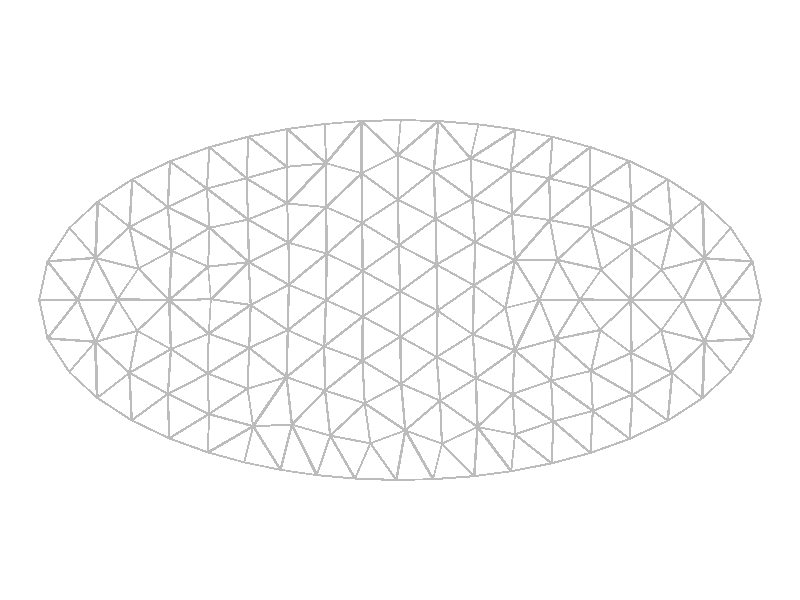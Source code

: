 #include "colors.inc"
background { rgb <1, 1, 1> }
camera {location <0, 0, 10>up <0,1,0> right <-1.33,0,0> angle 25look_at <0, 0, 0> sky <0, 1, 0> }
cylinder { <-2, 0.000767608, 0>, <-1.78544, 0.000747915, 0>, 0.00536401 texture {  pigment { rgb <0.5, 0.5, 0.5> } } }
cylinder { <-2, 0.000767608, 0>, <-1.95333, 0.214774, 0>, 0.00547591 texture {  pigment { rgb <0.5, 0.5, 0.5> } } }
cylinder { <-1.78544, 0.000747915, 0>, <-1.95333, 0.214774, 0>, 0.00680044 texture {  pigment { rgb <0.5, 0.5, 0.5> } } }
cylinder { <-1.95398, -0.213294, 0>, <-2, 0.000767608, 0>, 0.00547383 texture {  pigment { rgb <0.5, 0.5, 0.5> } } }
cylinder { <-1.95398, -0.213294, 0>, <-1.78544, 0.000747915, 0>, 0.00681078 texture {  pigment { rgb <0.5, 0.5, 0.5> } } }
cylinder { <-1.83326, -0.399737, 0>, <-1.95398, -0.213294, 0>, 0.00555276 texture {  pigment { rgb <0.5, 0.5, 0.5> } } }
cylinder { <-1.83326, -0.399737, 0>, <-1.68897, -0.231888, 0>, 0.00553353 texture {  pigment { rgb <0.5, 0.5, 0.5> } } }
cylinder { <-1.95398, -0.213294, 0>, <-1.68897, -0.231888, 0>, 0.00664137 texture {  pigment { rgb <0.5, 0.5, 0.5> } } }
cylinder { <-1.95333, 0.214774, 0>, <-1.68758, 0.233766, 0>, 0.00666058 texture {  pigment { rgb <0.5, 0.5, 0.5> } } }
cylinder { <-1.95333, 0.214774, 0>, <-1.83194, 0.401245, 0>, 0.00556249 texture {  pigment { rgb <0.5, 0.5, 0.5> } } }
cylinder { <-1.68758, 0.233766, 0>, <-1.83194, 0.401245, 0>, 0.00552771 texture {  pigment { rgb <0.5, 0.5, 0.5> } } }
cylinder { <-1.68897, -0.231888, 0>, <-1.78544, 0.000747915, 0>, 0.00629609 texture {  pigment { rgb <0.5, 0.5, 0.5> } } }
cylinder { <-1.78544, 0.000747915, 0>, <-1.68758, 0.233766, 0>, 0.00631829 texture {  pigment { rgb <0.5, 0.5, 0.5> } } }
cylinder { <-1.83326, -0.399737, 0>, <-1.67817, -0.544002, 0>, 0.0052954 texture {  pigment { rgb <0.5, 0.5, 0.5> } } }
cylinder { <-1.67817, -0.544002, 0>, <-1.68897, -0.231888, 0>, 0.00780752 texture {  pigment { rgb <0.5, 0.5, 0.5> } } }
cylinder { <-1.68758, 0.233766, 0>, <-1.67578, 0.545836, 0>, 0.00780734 texture {  pigment { rgb <0.5, 0.5, 0.5> } } }
cylinder { <-1.83194, 0.401245, 0>, <-1.67578, 0.545836, 0>, 0.00532046 texture {  pigment { rgb <0.5, 0.5, 0.5> } } }
cylinder { <-1.78544, 0.000747915, 0>, <-1.5655, 0.0026424, 0>, 0.00549863 texture {  pigment { rgb <0.5, 0.5, 0.5> } } }
cylinder { <-1.5655, 0.0026424, 0>, <-1.68758, 0.233766, 0>, 0.00653459 texture {  pigment { rgb <0.5, 0.5, 0.5> } } }
cylinder { <-1.68897, -0.231888, 0>, <-1.5655, 0.0026424, 0>, 0.00662616 texture {  pigment { rgb <0.5, 0.5, 0.5> } } }
cylinder { <-1.67817, -0.544002, 0>, <-1.49977, -0.404969, 0>, 0.00565442 texture {  pigment { rgb <0.5, 0.5, 0.5> } } }
cylinder { <-1.49977, -0.404969, 0>, <-1.68897, -0.231888, 0>, 0.00641067 texture {  pigment { rgb <0.5, 0.5, 0.5> } } }
cylinder { <-1.68758, 0.233766, 0>, <-1.49965, 0.405742, 0>, 0.00636854 texture {  pigment { rgb <0.5, 0.5, 0.5> } } }
cylinder { <-1.67578, 0.545836, 0>, <-1.49965, 0.405742, 0>, 0.00562632 texture {  pigment { rgb <0.5, 0.5, 0.5> } } }
cylinder { <-1.68897, -0.231888, 0>, <-1.45525, -0.171533, 0>, 0.00603483 texture {  pigment { rgb <0.5, 0.5, 0.5> } } }
cylinder { <-1.45525, -0.171533, 0>, <-1.5655, 0.0026424, 0>, 0.00515349 texture {  pigment { rgb <0.5, 0.5, 0.5> } } }
cylinder { <-1.48701, -0.668731, 0>, <-1.67817, -0.544002, 0>, 0.00570633 texture {  pigment { rgb <0.5, 0.5, 0.5> } } }
cylinder { <-1.48701, -0.668731, 0>, <-1.49977, -0.404969, 0>, 0.00660177 texture {  pigment { rgb <0.5, 0.5, 0.5> } } }
cylinder { <-1.67578, 0.545836, 0>, <-1.48354, 0.670653, 0>, 0.00573018 texture {  pigment { rgb <0.5, 0.5, 0.5> } } }
cylinder { <-1.49965, 0.405742, 0>, <-1.48354, 0.670653, 0>, 0.00663501 texture {  pigment { rgb <0.5, 0.5, 0.5> } } }
cylinder { <-1.49977, -0.404969, 0>, <-1.45525, -0.171533, 0>, 0.0059411 texture {  pigment { rgb <0.5, 0.5, 0.5> } } }
cylinder { <-1.5655, 0.0026424, 0>, <-1.45044, 0.174394, 0>, 0.0051683 texture {  pigment { rgb <0.5, 0.5, 0.5> } } }
cylinder { <-1.68758, 0.233766, 0>, <-1.45044, 0.174394, 0>, 0.00611156 texture {  pigment { rgb <0.5, 0.5, 0.5> } } }
cylinder { <-1.45044, 0.174394, 0>, <-1.49965, 0.405742, 0>, 0.00591312 texture {  pigment { rgb <0.5, 0.5, 0.5> } } }
cylinder { <-1.48701, -0.668731, 0>, <-1.28633, -0.521082, 0>, 0.00622855 texture {  pigment { rgb <0.5, 0.5, 0.5> } } }
cylinder { <-1.49977, -0.404969, 0>, <-1.28633, -0.521082, 0>, 0.00607446 texture {  pigment { rgb <0.5, 0.5, 0.5> } } }
cylinder { <-1.49965, 0.405742, 0>, <-1.28675, 0.516809, 0>, 0.00600323 texture {  pigment { rgb <0.5, 0.5, 0.5> } } }
cylinder { <-1.28675, 0.516809, 0>, <-1.48354, 0.670653, 0>, 0.00624469 texture {  pigment { rgb <0.5, 0.5, 0.5> } } }
cylinder { <-1.45525, -0.171533, 0>, <-1.27921, -0.000745268, 0>, 0.00613174 texture {  pigment { rgb <0.5, 0.5, 0.5> } } }
cylinder { <-1.5655, 0.0026424, 0>, <-1.27921, -0.000745268, 0>, 0.00715778 texture {  pigment { rgb <0.5, 0.5, 0.5> } } }
cylinder { <-1.27921, -0.000745268, 0>, <-1.45044, 0.174394, 0>, 0.00612335 texture {  pigment { rgb <0.5, 0.5, 0.5> } } }
cylinder { <-1.49977, -0.404969, 0>, <-1.2697, -0.272734, 0>, 0.00663411 texture {  pigment { rgb <0.5, 0.5, 0.5> } } }
cylinder { <-1.45525, -0.171533, 0>, <-1.2697, -0.272734, 0>, 0.00528376 texture {  pigment { rgb <0.5, 0.5, 0.5> } } }
cylinder { <-1.48701, -0.668731, 0>, <-1.2795, -0.768582, 0>, 0.005757 texture {  pigment { rgb <0.5, 0.5, 0.5> } } }
cylinder { <-1.2795, -0.768582, 0>, <-1.28633, -0.521082, 0>, 0.00618985 texture {  pigment { rgb <0.5, 0.5, 0.5> } } }
cylinder { <-1.28675, 0.516809, 0>, <-1.27493, 0.770479, 0>, 0.00634862 texture {  pigment { rgb <0.5, 0.5, 0.5> } } }
cylinder { <-1.48354, 0.670653, 0>, <-1.27493, 0.770479, 0>, 0.00578165 texture {  pigment { rgb <0.5, 0.5, 0.5> } } }
cylinder { <-1.28633, -0.521082, 0>, <-1.2697, -0.272734, 0>, 0.0062226 texture {  pigment { rgb <0.5, 0.5, 0.5> } } }
cylinder { <-1.2697, -0.272734, 0>, <-1.27921, -0.000745268, 0>, 0.00680388 texture {  pigment { rgb <0.5, 0.5, 0.5> } } }
cylinder { <-1.26615, 0.273853, 0>, <-1.49965, 0.405742, 0>, 0.00670443 texture {  pigment { rgb <0.5, 0.5, 0.5> } } }
cylinder { <-1.26615, 0.273853, 0>, <-1.28675, 0.516809, 0>, 0.00609571 texture {  pigment { rgb <0.5, 0.5, 0.5> } } }
cylinder { <-1.27921, -0.000745268, 0>, <-1.26615, 0.273853, 0>, 0.00687273 texture {  pigment { rgb <0.5, 0.5, 0.5> } } }
cylinder { <-1.45044, 0.174394, 0>, <-1.26615, 0.273853, 0>, 0.00523542 texture {  pigment { rgb <0.5, 0.5, 0.5> } } }
cylinder { <-1.28675, 0.516809, 0>, <-1.07047, 0.619065, 0>, 0.00598087 texture {  pigment { rgb <0.5, 0.5, 0.5> } } }
cylinder { <-1.27493, 0.770479, 0>, <-1.07047, 0.619065, 0>, 0.00636049 texture {  pigment { rgb <0.5, 0.5, 0.5> } } }
cylinder { <-1.28633, -0.521082, 0>, <-1.06558, -0.408659, 0>, 0.00619331 texture {  pigment { rgb <0.5, 0.5, 0.5> } } }
cylinder { <-1.06558, -0.408659, 0>, <-1.2697, -0.272734, 0>, 0.00613097 texture {  pigment { rgb <0.5, 0.5, 0.5> } } }
cylinder { <-1.2795, -0.768582, 0>, <-1.05925, -0.633867, 0>, 0.00645462 texture {  pigment { rgb <0.5, 0.5, 0.5> } } }
cylinder { <-1.05925, -0.633867, 0>, <-1.28633, -0.521082, 0>, 0.00633869 texture {  pigment { rgb <0.5, 0.5, 0.5> } } }
cylinder { <-1.26615, 0.273853, 0>, <-1.05518, 0.401019, 0>, 0.00615834 texture {  pigment { rgb <0.5, 0.5, 0.5> } } }
cylinder { <-1.28675, 0.516809, 0>, <-1.05518, 0.401019, 0>, 0.0064728 texture {  pigment { rgb <0.5, 0.5, 0.5> } } }
cylinder { <-1.06558, -0.408659, 0>, <-1.05995, -0.186936, 0>, 0.00554488 texture {  pigment { rgb <0.5, 0.5, 0.5> } } }
cylinder { <-1.2697, -0.272734, 0>, <-1.05995, -0.186936, 0>, 0.00566561 texture {  pigment { rgb <0.5, 0.5, 0.5> } } }
cylinder { <-1.05995, -0.186936, 0>, <-1.27921, -0.000745268, 0>, 0.00719133 texture {  pigment { rgb <0.5, 0.5, 0.5> } } }
cylinder { <-1.27921, -0.000745268, 0>, <-1.06371, 0.185417, 0>, 0.00711931 texture {  pigment { rgb <0.5, 0.5, 0.5> } } }
cylinder { <-1.26615, 0.273853, 0>, <-1.06371, 0.185417, 0>, 0.0055227 texture {  pigment { rgb <0.5, 0.5, 0.5> } } }
cylinder { <-1.06389, -0.846779, 0>, <-1.2795, -0.768582, 0>, 0.00573386 texture {  pigment { rgb <0.5, 0.5, 0.5> } } }
cylinder { <-1.06389, -0.846779, 0>, <-1.05925, -0.633867, 0>, 0.00532406 texture {  pigment { rgb <0.5, 0.5, 0.5> } } }
cylinder { <-1.05925, -0.633867, 0>, <-1.06558, -0.408659, 0>, 0.00563241 texture {  pigment { rgb <0.5, 0.5, 0.5> } } }
cylinder { <-1.27493, 0.770479, 0>, <-1.05613, 0.849205, 0>, 0.00581339 texture {  pigment { rgb <0.5, 0.5, 0.5> } } }
cylinder { <-1.07047, 0.619065, 0>, <-1.05613, 0.849205, 0>, 0.00576466 texture {  pigment { rgb <0.5, 0.5, 0.5> } } }
cylinder { <-1.05518, 0.401019, 0>, <-1.07047, 0.619065, 0>, 0.00546455 texture {  pigment { rgb <0.5, 0.5, 0.5> } } }
cylinder { <-1.06371, 0.185417, 0>, <-1.05518, 0.401019, 0>, 0.00539427 texture {  pigment { rgb <0.5, 0.5, 0.5> } } }
cylinder { <-1.05995, -0.186936, 0>, <-1.0481, 0.00419282, 0>, 0.00478738 texture {  pigment { rgb <0.5, 0.5, 0.5> } } }
cylinder { <-1.27921, -0.000745268, 0>, <-1.0481, 0.00419282, 0>, 0.00577905 texture {  pigment { rgb <0.5, 0.5, 0.5> } } }
cylinder { <-1.0481, 0.00419282, 0>, <-1.06371, 0.185417, 0>, 0.00454738 texture {  pigment { rgb <0.5, 0.5, 0.5> } } }
cylinder { <-1.05925, -0.633867, 0>, <-0.84489, -0.492452, 0>, 0.00642011 texture {  pigment { rgb <0.5, 0.5, 0.5> } } }
cylinder { <-1.06558, -0.408659, 0>, <-0.84489, -0.492452, 0>, 0.00590149 texture {  pigment { rgb <0.5, 0.5, 0.5> } } }
cylinder { <-1.07047, 0.619065, 0>, <-0.850729, 0.676564, 0>, 0.00567854 texture {  pigment { rgb <0.5, 0.5, 0.5> } } }
cylinder { <-0.850729, 0.676564, 0>, <-1.05613, 0.849205, 0>, 0.00670789 texture {  pigment { rgb <0.5, 0.5, 0.5> } } }
cylinder { <-1.06558, -0.408659, 0>, <-0.835771, -0.266305, 0>, 0.00675812 texture {  pigment { rgb <0.5, 0.5, 0.5> } } }
cylinder { <-1.05995, -0.186936, 0>, <-0.835771, -0.266305, 0>, 0.00594524 texture {  pigment { rgb <0.5, 0.5, 0.5> } } }
cylinder { <-1.05518, 0.401019, 0>, <-0.841808, 0.447256, 0>, 0.00545802 texture {  pigment { rgb <0.5, 0.5, 0.5> } } }
cylinder { <-0.841808, 0.447256, 0>, <-1.07047, 0.619065, 0>, 0.00715044 texture {  pigment { rgb <0.5, 0.5, 0.5> } } }
cylinder { <-1.06371, 0.185417, 0>, <-0.838085, 0.210339, 0>, 0.00567502 texture {  pigment { rgb <0.5, 0.5, 0.5> } } }
cylinder { <-0.838085, 0.210339, 0>, <-1.05518, 0.401019, 0>, 0.00722354 texture {  pigment { rgb <0.5, 0.5, 0.5> } } }
cylinder { <-0.841808, 0.447256, 0>, <-0.850729, 0.676564, 0>, 0.00573703 texture {  pigment { rgb <0.5, 0.5, 0.5> } } }
cylinder { <-0.850729, 0.676564, 0>, <-0.839973, 0.90753, 0>, 0.00578042 texture {  pigment { rgb <0.5, 0.5, 0.5> } } }
cylinder { <-1.05613, 0.849205, 0>, <-0.839973, 0.90753, 0>, 0.00559713 texture {  pigment { rgb <0.5, 0.5, 0.5> } } }
cylinder { <-0.84489, -0.492452, 0>, <-0.835771, -0.266305, 0>, 0.00565828 texture {  pigment { rgb <0.5, 0.5, 0.5> } } }
cylinder { <-0.838085, 0.210339, 0>, <-0.841808, 0.447256, 0>, 0.00592366 texture {  pigment { rgb <0.5, 0.5, 0.5> } } }
cylinder { <-1.0481, 0.00419282, 0>, <-0.838085, 0.210339, 0>, 0.0073571 texture {  pigment { rgb <0.5, 0.5, 0.5> } } }
cylinder { <-1.0481, 0.00419282, 0>, <-0.827606, -0.0275711, 0>, 0.00556929 texture {  pigment { rgb <0.5, 0.5, 0.5> } } }
cylinder { <-0.827606, -0.0275711, 0>, <-0.838085, 0.210339, 0>, 0.00595351 texture {  pigment { rgb <0.5, 0.5, 0.5> } } }
cylinder { <-1.05995, -0.186936, 0>, <-0.827606, -0.0275711, 0>, 0.00704355 texture {  pigment { rgb <0.5, 0.5, 0.5> } } }
cylinder { <-0.835771, -0.266305, 0>, <-0.827606, -0.0275711, 0>, 0.00597183 texture {  pigment { rgb <0.5, 0.5, 0.5> } } }
cylinder { <-1.05925, -0.633867, 0>, <-0.813957, -0.701072, 0>, 0.00635831 texture {  pigment { rgb <0.5, 0.5, 0.5> } } }
cylinder { <-0.813957, -0.701072, 0>, <-0.84489, -0.492452, 0>, 0.00527251 texture {  pigment { rgb <0.5, 0.5, 0.5> } } }
cylinder { <-1.06389, -0.846779, 0>, <-0.863473, -0.902, 0>, 0.00519714 texture {  pigment { rgb <0.5, 0.5, 0.5> } } }
cylinder { <-1.06389, -0.846779, 0>, <-0.813957, -0.701072, 0>, 0.0072326 texture {  pigment { rgb <0.5, 0.5, 0.5> } } }
cylinder { <-0.863473, -0.902, 0>, <-0.813957, -0.701072, 0>, 0.00517348 texture {  pigment { rgb <0.5, 0.5, 0.5> } } }
cylinder { <-0.84489, -0.492452, 0>, <-0.628817, -0.428567, 0>, 0.00563299 texture {  pigment { rgb <0.5, 0.5, 0.5> } } }
cylinder { <-0.628817, -0.428567, 0>, <-0.835771, -0.266305, 0>, 0.00657453 texture {  pigment { rgb <0.5, 0.5, 0.5> } } }
cylinder { <-0.841808, 0.447256, 0>, <-0.625128, 0.536037, 0>, 0.00585406 texture {  pigment { rgb <0.5, 0.5, 0.5> } } }
cylinder { <-0.625128, 0.536037, 0>, <-0.850729, 0.676564, 0>, 0.00664471 texture {  pigment { rgb <0.5, 0.5, 0.5> } } }
cylinder { <-0.835771, -0.266305, 0>, <-0.621845, -0.167788, 0>, 0.00588801 texture {  pigment { rgb <0.5, 0.5, 0.5> } } }
cylinder { <-0.621845, -0.167788, 0>, <-0.827606, -0.0275711, 0>, 0.00622486 texture {  pigment { rgb <0.5, 0.5, 0.5> } } }
cylinder { <-0.850729, 0.676564, 0>, <-0.627494, 0.739975, 0>, 0.00580168 texture {  pigment { rgb <0.5, 0.5, 0.5> } } }
cylinder { <-0.627494, 0.739975, 0>, <-0.839973, 0.90753, 0>, 0.0067649 texture {  pigment { rgb <0.5, 0.5, 0.5> } } }
cylinder { <-0.838085, 0.210339, 0>, <-0.617965, 0.318862, 0>, 0.00613546 texture {  pigment { rgb <0.5, 0.5, 0.5> } } }
cylinder { <-0.617965, 0.318862, 0>, <-0.841808, 0.447256, 0>, 0.00645128 texture {  pigment { rgb <0.5, 0.5, 0.5> } } }
cylinder { <-0.863473, -0.902, 0>, <-0.662014, -0.943628, 0>, 0.00514287 texture {  pigment { rgb <0.5, 0.5, 0.5> } } }
cylinder { <-0.662014, -0.943628, 0>, <-0.813957, -0.701072, 0>, 0.00715543 texture {  pigment { rgb <0.5, 0.5, 0.5> } } }
cylinder { <-0.827606, -0.0275711, 0>, <-0.616057, 0.0847056, 0>, 0.00598745 texture {  pigment { rgb <0.5, 0.5, 0.5> } } }
cylinder { <-0.616057, 0.0847056, 0>, <-0.838085, 0.210339, 0>, 0.00637772 texture {  pigment { rgb <0.5, 0.5, 0.5> } } }
cylinder { <-0.813957, -0.701072, 0>, <-0.628817, -0.428567, 0>, 0.0082362 texture {  pigment { rgb <0.5, 0.5, 0.5> } } }
cylinder { <-0.627494, 0.739975, 0>, <-0.624576, 0.949988, 0>, 0.00525081 texture {  pigment { rgb <0.5, 0.5, 0.5> } } }
cylinder { <-0.839973, 0.90753, 0>, <-0.624576, 0.949988, 0>, 0.00548855 texture {  pigment { rgb <0.5, 0.5, 0.5> } } }
cylinder { <-0.625128, 0.536037, 0>, <-0.627494, 0.739975, 0>, 0.0050988 texture {  pigment { rgb <0.5, 0.5, 0.5> } } }
cylinder { <-0.628817, -0.428567, 0>, <-0.621845, -0.167788, 0>, 0.00652181 texture {  pigment { rgb <0.5, 0.5, 0.5> } } }
cylinder { <-0.617965, 0.318862, 0>, <-0.625128, 0.536037, 0>, 0.00543233 texture {  pigment { rgb <0.5, 0.5, 0.5> } } }
cylinder { <-0.616057, 0.0847056, 0>, <-0.617965, 0.318862, 0>, 0.00585411 texture {  pigment { rgb <0.5, 0.5, 0.5> } } }
cylinder { <-0.621845, -0.167788, 0>, <-0.616057, 0.0847056, 0>, 0.00631399 texture {  pigment { rgb <0.5, 0.5, 0.5> } } }
cylinder { <-0.662014, -0.943628, 0>, <-0.598983, -0.692716, 0>, 0.0064677 texture {  pigment { rgb <0.5, 0.5, 0.5> } } }
cylinder { <-0.813957, -0.701072, 0>, <-0.598983, -0.692716, 0>, 0.00537841 texture {  pigment { rgb <0.5, 0.5, 0.5> } } }
cylinder { <-0.598983, -0.692716, 0>, <-0.628817, -0.428567, 0>, 0.00664571 texture {  pigment { rgb <0.5, 0.5, 0.5> } } }
cylinder { <-0.628817, -0.428567, 0>, <-0.420083, -0.258154, 0>, 0.00673658 texture {  pigment { rgb <0.5, 0.5, 0.5> } } }
cylinder { <-0.621845, -0.167788, 0>, <-0.420083, -0.258154, 0>, 0.00552687 texture {  pigment { rgb <0.5, 0.5, 0.5> } } }
cylinder { <-0.662014, -0.943628, 0>, <-0.461229, -0.973045, 0>, 0.00507321 texture {  pigment { rgb <0.5, 0.5, 0.5> } } }
cylinder { <-0.461229, -0.973045, 0>, <-0.598983, -0.692716, 0>, 0.00780867 texture {  pigment { rgb <0.5, 0.5, 0.5> } } }
cylinder { <-0.598983, -0.692716, 0>, <-0.415348, -0.502938, 0>, 0.00660196 texture {  pigment { rgb <0.5, 0.5, 0.5> } } }
cylinder { <-0.628817, -0.428567, 0>, <-0.415348, -0.502938, 0>, 0.00565131 texture {  pigment { rgb <0.5, 0.5, 0.5> } } }
cylinder { <-0.621845, -0.167788, 0>, <-0.410252, -0.00114496, 0>, 0.00673339 texture {  pigment { rgb <0.5, 0.5, 0.5> } } }
cylinder { <-0.616057, 0.0847056, 0>, <-0.410252, -0.00114496, 0>, 0.00557482 texture {  pigment { rgb <0.5, 0.5, 0.5> } } }
cylinder { <-0.616057, 0.0847056, 0>, <-0.406282, 0.257427, 0>, 0.00679329 texture {  pigment { rgb <0.5, 0.5, 0.5> } } }
cylinder { <-0.617965, 0.318862, 0>, <-0.406282, 0.257427, 0>, 0.00551046 texture {  pigment { rgb <0.5, 0.5, 0.5> } } }
cylinder { <-0.415348, -0.502938, 0>, <-0.420083, -0.258154, 0>, 0.00612076 texture {  pigment { rgb <0.5, 0.5, 0.5> } } }
cylinder { <-0.625128, 0.536037, 0>, <-0.410572, 0.759802, 0>, 0.00775021 texture {  pigment { rgb <0.5, 0.5, 0.5> } } }
cylinder { <-0.627494, 0.739975, 0>, <-0.410572, 0.759802, 0>, 0.00544564 texture {  pigment { rgb <0.5, 0.5, 0.5> } } }
cylinder { <-0.410572, 0.759802, 0>, <-0.624576, 0.949988, 0>, 0.00715751 texture {  pigment { rgb <0.5, 0.5, 0.5> } } }
cylinder { <-0.410572, 0.759802, 0>, <-0.416225, 0.978105, 0>, 0.0054594 texture {  pigment { rgb <0.5, 0.5, 0.5> } } }
cylinder { <-0.624576, 0.949988, 0>, <-0.416225, 0.978105, 0>, 0.00525598 texture {  pigment { rgb <0.5, 0.5, 0.5> } } }
cylinder { <-0.625128, 0.536037, 0>, <-0.409553, 0.516195, 0>, 0.00541217 texture {  pigment { rgb <0.5, 0.5, 0.5> } } }
cylinder { <-0.409553, 0.516195, 0>, <-0.410572, 0.759802, 0>, 0.00609023 texture {  pigment { rgb <0.5, 0.5, 0.5> } } }
cylinder { <-0.617965, 0.318862, 0>, <-0.409553, 0.516195, 0>, 0.00717531 texture {  pigment { rgb <0.5, 0.5, 0.5> } } }
cylinder { <-0.420083, -0.258154, 0>, <-0.410252, -0.00114496, 0>, 0.00642992 texture {  pigment { rgb <0.5, 0.5, 0.5> } } }
cylinder { <-0.410252, -0.00114496, 0>, <-0.406282, 0.257427, 0>, 0.00646505 texture {  pigment { rgb <0.5, 0.5, 0.5> } } }
cylinder { <-0.406282, 0.257427, 0>, <-0.409553, 0.516195, 0>, 0.00646973 texture {  pigment { rgb <0.5, 0.5, 0.5> } } }
cylinder { <-0.461229, -0.973045, 0>, <-0.386709, -0.753892, 0>, 0.00578692 texture {  pigment { rgb <0.5, 0.5, 0.5> } } }
cylinder { <-0.598983, -0.692716, 0>, <-0.386709, -0.753892, 0>, 0.00552283 texture {  pigment { rgb <0.5, 0.5, 0.5> } } }
cylinder { <-0.386709, -0.753892, 0>, <-0.415348, -0.502938, 0>, 0.00631456 texture {  pigment { rgb <0.5, 0.5, 0.5> } } }
cylinder { <-0.415348, -0.502938, 0>, <-0.20841, -0.337148, 0>, 0.006629 texture {  pigment { rgb <0.5, 0.5, 0.5> } } }
cylinder { <-0.420083, -0.258154, 0>, <-0.20841, -0.337148, 0>, 0.00564832 texture {  pigment { rgb <0.5, 0.5, 0.5> } } }
cylinder { <-0.461229, -0.973045, 0>, <-0.249426, -0.992193, 0>, 0.00531666 texture {  pigment { rgb <0.5, 0.5, 0.5> } } }
cylinder { <-0.249426, -0.992193, 0>, <-0.386709, -0.753892, 0>, 0.00687541 texture {  pigment { rgb <0.5, 0.5, 0.5> } } }
cylinder { <-0.406282, 0.257427, 0>, <-0.21016, 0.428057, 0>, 0.00649895 texture {  pigment { rgb <0.5, 0.5, 0.5> } } }
cylinder { <-0.409553, 0.516195, 0>, <-0.21016, 0.428057, 0>, 0.00545011 texture {  pigment { rgb <0.5, 0.5, 0.5> } } }
cylinder { <-0.410252, -0.00114496, 0>, <-0.20646, 0.161633, 0>, 0.00652053 texture {  pigment { rgb <0.5, 0.5, 0.5> } } }
cylinder { <-0.406282, 0.257427, 0>, <-0.20646, 0.161633, 0>, 0.00553991 texture {  pigment { rgb <0.5, 0.5, 0.5> } } }
cylinder { <-0.420083, -0.258154, 0>, <-0.206961, -0.0920686, 0>, 0.00675488 texture {  pigment { rgb <0.5, 0.5, 0.5> } } }
cylinder { <-0.410252, -0.00114496, 0>, <-0.206961, -0.0920686, 0>, 0.00556745 texture {  pigment { rgb <0.5, 0.5, 0.5> } } }
cylinder { <-0.409553, 0.516195, 0>, <-0.212278, 0.704238, 0>, 0.00681347 texture {  pigment { rgb <0.5, 0.5, 0.5> } } }
cylinder { <-0.410572, 0.759802, 0>, <-0.212278, 0.704238, 0>, 0.00514831 texture {  pigment { rgb <0.5, 0.5, 0.5> } } }
cylinder { <-0.386709, -0.753892, 0>, <-0.195463, -0.574073, 0>, 0.00656268 texture {  pigment { rgb <0.5, 0.5, 0.5> } } }
cylinder { <-0.415348, -0.502938, 0>, <-0.195463, -0.574073, 0>, 0.00577765 texture {  pigment { rgb <0.5, 0.5, 0.5> } } }
cylinder { <-0.410572, 0.759802, 0>, <-0.212812, 0.994323, 0>, 0.0076693 texture {  pigment { rgb <0.5, 0.5, 0.5> } } }
cylinder { <-0.416225, 0.978105, 0>, <-0.212812, 0.994323, 0>, 0.00510148 texture {  pigment { rgb <0.5, 0.5, 0.5> } } }
cylinder { <-0.212278, 0.704238, 0>, <-0.212812, 0.994323, 0>, 0.00725214 texture {  pigment { rgb <0.5, 0.5, 0.5> } } }
cylinder { <-0.21016, 0.428057, 0>, <-0.212278, 0.704238, 0>, 0.00690473 texture {  pigment { rgb <0.5, 0.5, 0.5> } } }
cylinder { <-0.20646, 0.161633, 0>, <-0.21016, 0.428057, 0>, 0.00666122 texture {  pigment { rgb <0.5, 0.5, 0.5> } } }
cylinder { <-0.20841, -0.337148, 0>, <-0.206961, -0.0920686, 0>, 0.0061271 texture {  pigment { rgb <0.5, 0.5, 0.5> } } }
cylinder { <-0.206961, -0.0920686, 0>, <-0.20646, 0.161633, 0>, 0.00634256 texture {  pigment { rgb <0.5, 0.5, 0.5> } } }
cylinder { <-0.195463, -0.574073, 0>, <-0.20841, -0.337148, 0>, 0.00593196 texture {  pigment { rgb <0.5, 0.5, 0.5> } } }
cylinder { <-0.386709, -0.753892, 0>, <-0.164436, -0.796264, 0>, 0.00565689 texture {  pigment { rgb <0.5, 0.5, 0.5> } } }
cylinder { <-0.164436, -0.796264, 0>, <-0.195463, -0.574073, 0>, 0.00560868 texture {  pigment { rgb <0.5, 0.5, 0.5> } } }
cylinder { <-0.249426, -0.992193, 0>, <-0.164436, -0.796264, 0>, 0.0053392 texture {  pigment { rgb <0.5, 0.5, 0.5> } } }
cylinder { <-0.21016, 0.428057, 0>, <-0.0116989, 0.557638, 0>, 0.00592549 texture {  pigment { rgb <0.5, 0.5, 0.5> } } }
cylinder { <-0.0116989, 0.557638, 0>, <-0.212278, 0.704238, 0>, 0.00621104 texture {  pigment { rgb <0.5, 0.5, 0.5> } } }
cylinder { <-0.212278, 0.704238, 0>, <-0.0130512, 0.80452, 0>, 0.00557605 texture {  pigment { rgb <0.5, 0.5, 0.5> } } }
cylinder { <-0.0130512, 0.80452, 0>, <-0.212812, 0.994323, 0>, 0.00688882 texture {  pigment { rgb <0.5, 0.5, 0.5> } } }
cylinder { <-0.20646, 0.161633, 0>, <-0.00676517, 0.304075, 0>, 0.00613228 texture {  pigment { rgb <0.5, 0.5, 0.5> } } }
cylinder { <-0.00676517, 0.304075, 0>, <-0.21016, 0.428057, 0>, 0.00595509 texture {  pigment { rgb <0.5, 0.5, 0.5> } } }
cylinder { <-0.20841, -0.337148, 0>, <0.00149535, -0.204281, 0>, 0.00621057 texture {  pigment { rgb <0.5, 0.5, 0.5> } } }
cylinder { <0.00149535, -0.204281, 0>, <-0.206961, -0.0920686, 0>, 0.00591849 texture {  pigment { rgb <0.5, 0.5, 0.5> } } }
cylinder { <-0.206961, -0.0920686, 0>, <0.000828774, 0.0482144, 0>, 0.00626777 texture {  pigment { rgb <0.5, 0.5, 0.5> } } }
cylinder { <0.000828774, 0.0482144, 0>, <-0.20646, 0.161633, 0>, 0.00590723 texture {  pigment { rgb <0.5, 0.5, 0.5> } } }
cylinder { <-0.249426, -0.992193, 0>, <-0.0204406, -0.999948, 0>, 0.00572793 texture {  pigment { rgb <0.5, 0.5, 0.5> } } }
cylinder { <-0.0204406, -0.999948, 0>, <-0.164436, -0.796264, 0>, 0.00623607 texture {  pigment { rgb <0.5, 0.5, 0.5> } } }
cylinder { <-0.195463, -0.574073, 0>, <0.00636614, -0.465644, 0>, 0.00572776 texture {  pigment { rgb <0.5, 0.5, 0.5> } } }
cylinder { <0.00636614, -0.465644, 0>, <-0.20841, -0.337148, 0>, 0.006257 texture {  pigment { rgb <0.5, 0.5, 0.5> } } }
cylinder { <-0.0116989, 0.557638, 0>, <-0.0130512, 0.80452, 0>, 0.00617214 texture {  pigment { rgb <0.5, 0.5, 0.5> } } }
cylinder { <-0.00676517, 0.304075, 0>, <-0.0116989, 0.557638, 0>, 0.00634029 texture {  pigment { rgb <0.5, 0.5, 0.5> } } }
cylinder { <0.000828774, 0.0482144, 0>, <-0.00676517, 0.304075, 0>, 0.00639932 texture {  pigment { rgb <0.5, 0.5, 0.5> } } }
cylinder { <0.00149535, -0.204281, 0>, <0.000828774, 0.0482144, 0>, 0.00631242 texture {  pigment { rgb <0.5, 0.5, 0.5> } } }
cylinder { <-0.0130512, 0.80452, 0>, <0.00427148, 0.999998, 0>, 0.00490609 texture {  pigment { rgb <0.5, 0.5, 0.5> } } }
cylinder { <-0.212812, 0.994323, 0>, <0.00427148, 0.999998, 0>, 0.00542893 texture {  pigment { rgb <0.5, 0.5, 0.5> } } }
cylinder { <0.00636614, -0.465644, 0>, <0.00149535, -0.204281, 0>, 0.00653521 texture {  pigment { rgb <0.5, 0.5, 0.5> } } }
cylinder { <-0.164436, -0.796264, 0>, <0.0292659, -0.724609, 0>, 0.00516328 texture {  pigment { rgb <0.5, 0.5, 0.5> } } }
cylinder { <0.0292659, -0.724609, 0>, <-0.195463, -0.574073, 0>, 0.00676221 texture {  pigment { rgb <0.5, 0.5, 0.5> } } }
cylinder { <-0.0204406, -0.999948, 0>, <0.0292659, -0.724609, 0>, 0.00699475 texture {  pigment { rgb <0.5, 0.5, 0.5> } } }
cylinder { <0.0292659, -0.724609, 0>, <0.00636614, -0.465644, 0>, 0.00649937 texture {  pigment { rgb <0.5, 0.5, 0.5> } } }
cylinder { <-0.0116989, 0.557638, 0>, <0.186585, 0.715867, 0>, 0.00634197 texture {  pigment { rgb <0.5, 0.5, 0.5> } } }
cylinder { <-0.0130512, 0.80452, 0>, <0.186585, 0.715867, 0>, 0.00546088 texture {  pigment { rgb <0.5, 0.5, 0.5> } } }
cylinder { <-0.00676517, 0.304075, 0>, <0.197248, 0.450966, 0>, 0.00628483 texture {  pigment { rgb <0.5, 0.5, 0.5> } } }
cylinder { <-0.0116989, 0.557638, 0>, <0.197248, 0.450966, 0>, 0.00586503 texture {  pigment { rgb <0.5, 0.5, 0.5> } } }
cylinder { <0.00636614, -0.465644, 0>, <0.203247, -0.316179, 0>, 0.0061797 texture {  pigment { rgb <0.5, 0.5, 0.5> } } }
cylinder { <0.00149535, -0.204281, 0>, <0.203247, -0.316179, 0>, 0.00576764 texture {  pigment { rgb <0.5, 0.5, 0.5> } } }
cylinder { <0.000828774, 0.0482144, 0>, <0.202665, 0.196773, 0>, 0.00626536 texture {  pigment { rgb <0.5, 0.5, 0.5> } } }
cylinder { <-0.00676517, 0.304075, 0>, <0.202665, 0.196773, 0>, 0.00588295 texture {  pigment { rgb <0.5, 0.5, 0.5> } } }
cylinder { <0.00149535, -0.204281, 0>, <0.207596, -0.0595779, 0>, 0.00629566 texture {  pigment { rgb <0.5, 0.5, 0.5> } } }
cylinder { <0.000828774, 0.0482144, 0>, <0.207596, -0.0595779, 0>, 0.00582944 texture {  pigment { rgb <0.5, 0.5, 0.5> } } }
cylinder { <0.0292659, -0.724609, 0>, <0.222112, -0.559251, 0>, 0.00635084 texture {  pigment { rgb <0.5, 0.5, 0.5> } } }
cylinder { <0.00636614, -0.465644, 0>, <0.222112, -0.559251, 0>, 0.00587945 texture {  pigment { rgb <0.5, 0.5, 0.5> } } }
cylinder { <-0.0204406, -0.999948, 0>, <0.183594, -0.995778, 0>, 0.00510192 texture {  pigment { rgb <0.5, 0.5, 0.5> } } }
cylinder { <0.183594, -0.995778, 0>, <0.0292659, -0.724609, 0>, 0.00780023 texture {  pigment { rgb <0.5, 0.5, 0.5> } } }
cylinder { <0.197248, 0.450966, 0>, <0.186585, 0.715867, 0>, 0.00662788 texture {  pigment { rgb <0.5, 0.5, 0.5> } } }
cylinder { <0.202665, 0.196773, 0>, <0.197248, 0.450966, 0>, 0.00635627 texture {  pigment { rgb <0.5, 0.5, 0.5> } } }
cylinder { <0.207596, -0.0595779, 0>, <0.202665, 0.196773, 0>, 0.00640997 texture {  pigment { rgb <0.5, 0.5, 0.5> } } }
cylinder { <0.203247, -0.316179, 0>, <0.207596, -0.0595779, 0>, 0.00641596 texture {  pigment { rgb <0.5, 0.5, 0.5> } } }
cylinder { <-0.0130512, 0.80452, 0>, <0.213142, 0.994305, 0>, 0.00738164 texture {  pigment { rgb <0.5, 0.5, 0.5> } } }
cylinder { <0.186585, 0.715867, 0>, <0.213142, 0.994305, 0>, 0.00699254 texture {  pigment { rgb <0.5, 0.5, 0.5> } } }
cylinder { <0.00427148, 0.999998, 0>, <0.213142, 0.994305, 0>, 0.00522371 texture {  pigment { rgb <0.5, 0.5, 0.5> } } }
cylinder { <0.222112, -0.559251, 0>, <0.203247, -0.316179, 0>, 0.00609506 texture {  pigment { rgb <0.5, 0.5, 0.5> } } }
cylinder { <0.0292659, -0.724609, 0>, <0.232411, -0.798404, 0>, 0.00540334 texture {  pigment { rgb <0.5, 0.5, 0.5> } } }
cylinder { <0.232411, -0.798404, 0>, <0.222112, -0.559251, 0>, 0.00598437 texture {  pigment { rgb <0.5, 0.5, 0.5> } } }
cylinder { <0.183594, -0.995778, 0>, <0.232411, -0.798404, 0>, 0.00508303 texture {  pigment { rgb <0.5, 0.5, 0.5> } } }
cylinder { <0.186585, 0.715867, 0>, <0.390759, 0.786368, 0>, 0.00540009 texture {  pigment { rgb <0.5, 0.5, 0.5> } } }
cylinder { <0.390759, 0.786368, 0>, <0.213142, 0.994305, 0>, 0.00683674 texture {  pigment { rgb <0.5, 0.5, 0.5> } } }
cylinder { <0.197248, 0.450966, 0>, <0.400469, 0.561546, 0>, 0.00578396 texture {  pigment { rgb <0.5, 0.5, 0.5> } } }
cylinder { <0.400469, 0.561546, 0>, <0.186585, 0.715867, 0>, 0.00659362 texture {  pigment { rgb <0.5, 0.5, 0.5> } } }
cylinder { <0.203247, -0.316179, 0>, <0.403247, -0.190917, 0>, 0.00589973 texture {  pigment { rgb <0.5, 0.5, 0.5> } } }
cylinder { <0.403247, -0.190917, 0>, <0.207596, -0.0595779, 0>, 0.00589117 texture {  pigment { rgb <0.5, 0.5, 0.5> } } }
cylinder { <0.207596, -0.0595779, 0>, <0.410038, 0.0816, 0>, 0.0061702 texture {  pigment { rgb <0.5, 0.5, 0.5> } } }
cylinder { <0.410038, 0.0816, 0>, <0.202665, 0.196773, 0>, 0.00593026 texture {  pigment { rgb <0.5, 0.5, 0.5> } } }
cylinder { <0.202665, 0.196773, 0>, <0.416306, 0.321618, 0>, 0.00618611 texture {  pigment { rgb <0.5, 0.5, 0.5> } } }
cylinder { <0.416306, 0.321618, 0>, <0.197248, 0.450966, 0>, 0.00635991 texture {  pigment { rgb <0.5, 0.5, 0.5> } } }
cylinder { <0.183594, -0.995778, 0>, <0.411208, -0.978635, 0>, 0.00570647 texture {  pigment { rgb <0.5, 0.5, 0.5> } } }
cylinder { <0.411208, -0.978635, 0>, <0.232411, -0.798404, 0>, 0.00634683 texture {  pigment { rgb <0.5, 0.5, 0.5> } } }
cylinder { <0.222112, -0.559251, 0>, <0.420431, -0.435167, 0>, 0.00584845 texture {  pigment { rgb <0.5, 0.5, 0.5> } } }
cylinder { <0.420431, -0.435167, 0>, <0.203247, -0.316179, 0>, 0.00619106 texture {  pigment { rgb <0.5, 0.5, 0.5> } } }
cylinder { <0.232411, -0.798404, 0>, <0.429384, -0.705453, 0>, 0.00544508 texture {  pigment { rgb <0.5, 0.5, 0.5> } } }
cylinder { <0.429384, -0.705453, 0>, <0.222112, -0.559251, 0>, 0.00634117 texture {  pigment { rgb <0.5, 0.5, 0.5> } } }
cylinder { <0.400469, 0.561546, 0>, <0.390759, 0.786368, 0>, 0.00562578 texture {  pigment { rgb <0.5, 0.5, 0.5> } } }
cylinder { <0.403247, -0.190917, 0>, <0.410038, 0.0816, 0>, 0.00681503 texture {  pigment { rgb <0.5, 0.5, 0.5> } } }
cylinder { <0.410038, 0.0816, 0>, <0.416306, 0.321618, 0>, 0.0060025 texture {  pigment { rgb <0.5, 0.5, 0.5> } } }
cylinder { <0.416306, 0.321618, 0>, <0.400469, 0.561546, 0>, 0.00601126 texture {  pigment { rgb <0.5, 0.5, 0.5> } } }
cylinder { <0.420431, -0.435167, 0>, <0.403247, -0.190917, 0>, 0.00612135 texture {  pigment { rgb <0.5, 0.5, 0.5> } } }
cylinder { <0.411208, -0.978635, 0>, <0.429384, -0.705453, 0>, 0.00684465 texture {  pigment { rgb <0.5, 0.5, 0.5> } } }
cylinder { <0.429384, -0.705453, 0>, <0.420431, -0.435167, 0>, 0.00676087 texture {  pigment { rgb <0.5, 0.5, 0.5> } } }
cylinder { <0.390759, 0.786368, 0>, <0.434453, 0.976121, 0>, 0.00486797 texture {  pigment { rgb <0.5, 0.5, 0.5> } } }
cylinder { <0.213142, 0.994305, 0>, <0.434453, 0.976121, 0>, 0.0055514 texture {  pigment { rgb <0.5, 0.5, 0.5> } } }
cylinder { <0.403247, -0.190917, 0>, <0.585091, -0.0443879, 0>, 0.00583832 texture {  pigment { rgb <0.5, 0.5, 0.5> } } }
cylinder { <0.410038, 0.0816, 0>, <0.585091, -0.0443879, 0>, 0.00539191 texture {  pigment { rgb <0.5, 0.5, 0.5> } } }
cylinder { <0.400469, 0.561546, 0>, <0.612534, 0.719928, 0>, 0.00661705 texture {  pigment { rgb <0.5, 0.5, 0.5> } } }
cylinder { <0.390759, 0.786368, 0>, <0.612534, 0.719928, 0>, 0.00578783 texture {  pigment { rgb <0.5, 0.5, 0.5> } } }
cylinder { <0.416306, 0.321618, 0>, <0.620653, 0.476559, 0>, 0.00641114 texture {  pigment { rgb <0.5, 0.5, 0.5> } } }
cylinder { <0.400469, 0.561546, 0>, <0.620653, 0.476559, 0>, 0.00590041 texture {  pigment { rgb <0.5, 0.5, 0.5> } } }
cylinder { <0.429384, -0.705453, 0>, <0.623658, -0.522056, 0>, 0.0066791 texture {  pigment { rgb <0.5, 0.5, 0.5> } } }
cylinder { <0.420431, -0.435167, 0>, <0.623658, -0.522056, 0>, 0.00552556 texture {  pigment { rgb <0.5, 0.5, 0.5> } } }
cylinder { <0.420431, -0.435167, 0>, <0.636063, -0.279895, 0>, 0.00664297 texture {  pigment { rgb <0.5, 0.5, 0.5> } } }
cylinder { <0.403247, -0.190917, 0>, <0.636063, -0.279895, 0>, 0.00623098 texture {  pigment { rgb <0.5, 0.5, 0.5> } } }
cylinder { <0.410038, 0.0816, 0>, <0.637076, 0.222487, 0>, 0.00667996 texture {  pigment { rgb <0.5, 0.5, 0.5> } } }
cylinder { <0.416306, 0.321618, 0>, <0.637076, 0.222487, 0>, 0.00605011 texture {  pigment { rgb <0.5, 0.5, 0.5> } } }
cylinder { <0.411208, -0.978635, 0>, <0.616379, -0.951325, 0>, 0.00517452 texture {  pigment { rgb <0.5, 0.5, 0.5> } } }
cylinder { <0.616379, -0.951325, 0>, <0.429384, -0.705453, 0>, 0.00772253 texture {  pigment { rgb <0.5, 0.5, 0.5> } } }
cylinder { <0.620653, 0.476559, 0>, <0.612534, 0.719928, 0>, 0.00608762 texture {  pigment { rgb <0.5, 0.5, 0.5> } } }
cylinder { <0.623658, -0.522056, 0>, <0.636063, -0.279895, 0>, 0.00606197 texture {  pigment { rgb <0.5, 0.5, 0.5> } } }
cylinder { <0.636063, -0.279895, 0>, <0.585091, -0.0443879, 0>, 0.00602399 texture {  pigment { rgb <0.5, 0.5, 0.5> } } }
cylinder { <0.616379, -0.951325, 0>, <0.637576, -0.74646, 0>, 0.00514897 texture {  pigment { rgb <0.5, 0.5, 0.5> } } }
cylinder { <0.429384, -0.705453, 0>, <0.637576, -0.74646, 0>, 0.00530479 texture {  pigment { rgb <0.5, 0.5, 0.5> } } }
cylinder { <0.637576, -0.74646, 0>, <0.623658, -0.522056, 0>, 0.00562087 texture {  pigment { rgb <0.5, 0.5, 0.5> } } }
cylinder { <0.585091, -0.0443879, 0>, <0.637076, 0.222487, 0>, 0.00679726 texture {  pigment { rgb <0.5, 0.5, 0.5> } } }
cylinder { <0.637076, 0.222487, 0>, <0.620653, 0.476559, 0>, 0.00636507 texture {  pigment { rgb <0.5, 0.5, 0.5> } } }
cylinder { <0.390759, 0.786368, 0>, <0.641063, 0.947238, 0>, 0.00743854 texture {  pigment { rgb <0.5, 0.5, 0.5> } } }
cylinder { <0.434453, 0.976121, 0>, <0.641063, 0.947238, 0>, 0.00521548 texture {  pigment { rgb <0.5, 0.5, 0.5> } } }
cylinder { <0.612534, 0.719928, 0>, <0.641063, 0.947238, 0>, 0.00572732 texture {  pigment { rgb <0.5, 0.5, 0.5> } } }
cylinder { <0.585091, -0.0443879, 0>, <0.772784, 0.00256337, 0>, 0.00483692 texture {  pigment { rgb <0.5, 0.5, 0.5> } } }
cylinder { <0.772784, 0.00256337, 0>, <0.637076, 0.222487, 0>, 0.00646061 texture {  pigment { rgb <0.5, 0.5, 0.5> } } }
cylinder { <0.623658, -0.522056, 0>, <0.837022, -0.448287, 0>, 0.00564392 texture {  pigment { rgb <0.5, 0.5, 0.5> } } }
cylinder { <0.837022, -0.448287, 0>, <0.636063, -0.279895, 0>, 0.00655461 texture {  pigment { rgb <0.5, 0.5, 0.5> } } }
cylinder { <0.620653, 0.476559, 0>, <0.827905, 0.675317, 0>, 0.00717888 texture {  pigment { rgb <0.5, 0.5, 0.5> } } }
cylinder { <0.612534, 0.719928, 0>, <0.827905, 0.675317, 0>, 0.00549857 texture {  pigment { rgb <0.5, 0.5, 0.5> } } }
cylinder { <0.637076, 0.222487, 0>, <0.830347, 0.443964, 0>, 0.00734874 texture {  pigment { rgb <0.5, 0.5, 0.5> } } }
cylinder { <0.620653, 0.476559, 0>, <0.830347, 0.443964, 0>, 0.00530531 texture {  pigment { rgb <0.5, 0.5, 0.5> } } }
cylinder { <0.616379, -0.951325, 0>, <0.840088, -0.907504, 0>, 0.00569903 texture {  pigment { rgb <0.5, 0.5, 0.5> } } }
cylinder { <0.840088, -0.907504, 0>, <0.637576, -0.74646, 0>, 0.00646851 texture {  pigment { rgb <0.5, 0.5, 0.5> } } }
cylinder { <0.637576, -0.74646, 0>, <0.850679, -0.674423, 0>, 0.00562374 texture {  pigment { rgb <0.5, 0.5, 0.5> } } }
cylinder { <0.850679, -0.674423, 0>, <0.623658, -0.522056, 0>, 0.00683532 texture {  pigment { rgb <0.5, 0.5, 0.5> } } }
cylinder { <0.636063, -0.279895, 0>, <0.772784, 0.00256337, 0>, 0.00784519 texture {  pigment { rgb <0.5, 0.5, 0.5> } } }
cylinder { <0.830347, 0.443964, 0>, <0.827905, 0.675317, 0>, 0.00578413 texture {  pigment { rgb <0.5, 0.5, 0.5> } } }
cylinder { <0.612534, 0.719928, 0>, <0.845567, 0.906231, 0>, 0.00745875 texture {  pigment { rgb <0.5, 0.5, 0.5> } } }
cylinder { <0.641063, 0.947238, 0>, <0.845567, 0.906231, 0>, 0.00521437 texture {  pigment { rgb <0.5, 0.5, 0.5> } } }
cylinder { <0.827905, 0.675317, 0>, <0.845567, 0.906231, 0>, 0.00578971 texture {  pigment { rgb <0.5, 0.5, 0.5> } } }
cylinder { <0.840088, -0.907504, 0>, <0.850679, -0.674423, 0>, 0.00583302 texture {  pigment { rgb <0.5, 0.5, 0.5> } } }
cylinder { <0.850679, -0.674423, 0>, <0.837022, -0.448287, 0>, 0.0056637 texture {  pigment { rgb <0.5, 0.5, 0.5> } } }
cylinder { <0.837022, -0.448287, 0>, <0.861899, -0.217562, 0>, 0.00580156 texture {  pigment { rgb <0.5, 0.5, 0.5> } } }
cylinder { <0.636063, -0.279895, 0>, <0.861899, -0.217562, 0>, 0.00585702 texture {  pigment { rgb <0.5, 0.5, 0.5> } } }
cylinder { <0.861899, -0.217562, 0>, <0.772784, 0.00256337, 0>, 0.005937 texture {  pigment { rgb <0.5, 0.5, 0.5> } } }
cylinder { <0.637076, 0.222487, 0>, <0.871619, 0.222905, 0>, 0.0058636 texture {  pigment { rgb <0.5, 0.5, 0.5> } } }
cylinder { <0.871619, 0.222905, 0>, <0.830347, 0.443964, 0>, 0.00562197 texture {  pigment { rgb <0.5, 0.5, 0.5> } } }
cylinder { <0.772784, 0.00256337, 0>, <0.871619, 0.222905, 0>, 0.00603733 texture {  pigment { rgb <0.5, 0.5, 0.5> } } }
cylinder { <0.772784, 0.00256337, 0>, <0.99727, 0.00198972, 0>, 0.00561216 texture {  pigment { rgb <0.5, 0.5, 0.5> } } }
cylinder { <0.99727, 0.00198972, 0>, <0.871619, 0.222905, 0>, 0.00635373 texture {  pigment { rgb <0.5, 0.5, 0.5> } } }
cylinder { <0.861899, -0.217562, 0>, <0.99727, 0.00198972, 0>, 0.00644827 texture {  pigment { rgb <0.5, 0.5, 0.5> } } }
cylinder { <0.830347, 0.443964, 0>, <1.05217, 0.621211, 0>, 0.00709844 texture {  pigment { rgb <0.5, 0.5, 0.5> } } }
cylinder { <0.827905, 0.675317, 0>, <1.05217, 0.621211, 0>, 0.00576742 texture {  pigment { rgb <0.5, 0.5, 0.5> } } }
cylinder { <0.840088, -0.907504, 0>, <1.0555, -0.849401, 0>, 0.00557765 texture {  pigment { rgb <0.5, 0.5, 0.5> } } }
cylinder { <1.0555, -0.849401, 0>, <0.850679, -0.674423, 0>, 0.00673457 texture {  pigment { rgb <0.5, 0.5, 0.5> } } }
cylinder { <0.827905, 0.675317, 0>, <1.0549, 0.849585, 0>, 0.00715446 texture {  pigment { rgb <0.5, 0.5, 0.5> } } }
cylinder { <0.845567, 0.906231, 0>, <1.0549, 0.849585, 0>, 0.00542167 texture {  pigment { rgb <0.5, 0.5, 0.5> } } }
cylinder { <1.05217, 0.621211, 0>, <1.0549, 0.849585, 0>, 0.00570975 texture {  pigment { rgb <0.5, 0.5, 0.5> } } }
cylinder { <0.837022, -0.448287, 0>, <1.05856, -0.393527, 0>, 0.00570504 texture {  pigment { rgb <0.5, 0.5, 0.5> } } }
cylinder { <1.05856, -0.393527, 0>, <0.861899, -0.217562, 0>, 0.00659722 texture {  pigment { rgb <0.5, 0.5, 0.5> } } }
cylinder { <0.871619, 0.222905, 0>, <1.06021, 0.400101, 0>, 0.00646933 texture {  pigment { rgb <0.5, 0.5, 0.5> } } }
cylinder { <0.830347, 0.443964, 0>, <1.06021, 0.400101, 0>, 0.00585019 texture {  pigment { rgb <0.5, 0.5, 0.5> } } }
cylinder { <1.06021, 0.400101, 0>, <1.05217, 0.621211, 0>, 0.00553139 texture {  pigment { rgb <0.5, 0.5, 0.5> } } }
cylinder { <0.850679, -0.674423, 0>, <1.06844, -0.616193, 0>, 0.00563534 texture {  pigment { rgb <0.5, 0.5, 0.5> } } }
cylinder { <1.06844, -0.616193, 0>, <0.837022, -0.448287, 0>, 0.00714789 texture {  pigment { rgb <0.5, 0.5, 0.5> } } }
cylinder { <1.0555, -0.849401, 0>, <1.06844, -0.616193, 0>, 0.00583917 texture {  pigment { rgb <0.5, 0.5, 0.5> } } }
cylinder { <1.06844, -0.616193, 0>, <1.05856, -0.393527, 0>, 0.00557215 texture {  pigment { rgb <0.5, 0.5, 0.5> } } }
cylinder { <1.05856, -0.393527, 0>, <1.11016, -0.166687, 0>, 0.00581587 texture {  pigment { rgb <0.5, 0.5, 0.5> } } }
cylinder { <0.861899, -0.217562, 0>, <1.11016, -0.166687, 0>, 0.00633541 texture {  pigment { rgb <0.5, 0.5, 0.5> } } }
cylinder { <1.11016, -0.166687, 0>, <0.99727, 0.00198972, 0>, 0.00507414 texture {  pigment { rgb <0.5, 0.5, 0.5> } } }
cylinder { <0.871619, 0.222905, 0>, <1.11508, 0.168533, 0>, 0.0062364 texture {  pigment { rgb <0.5, 0.5, 0.5> } } }
cylinder { <1.11508, 0.168533, 0>, <1.06021, 0.400101, 0>, 0.00594952 texture {  pigment { rgb <0.5, 0.5, 0.5> } } }
cylinder { <0.99727, 0.00198972, 0>, <1.11508, 0.168533, 0>, 0.00509995 texture {  pigment { rgb <0.5, 0.5, 0.5> } } }
cylinder { <1.05217, 0.621211, 0>, <1.27066, 0.772241, 0>, 0.00664025 texture {  pigment { rgb <0.5, 0.5, 0.5> } } }
cylinder { <1.27066, 0.772241, 0>, <1.0549, 0.849585, 0>, 0.00572995 texture {  pigment { rgb <0.5, 0.5, 0.5> } } }
cylinder { <1.0555, -0.849401, 0>, <1.27247, -0.771494, 0>, 0.0057635 texture {  pigment { rgb <0.5, 0.5, 0.5> } } }
cylinder { <1.06844, -0.616193, 0>, <1.27247, -0.771494, 0>, 0.0064103 texture {  pigment { rgb <0.5, 0.5, 0.5> } } }
cylinder { <0.99727, 0.00198972, 0>, <1.27903, -0.000472974, 0>, 0.00704422 texture {  pigment { rgb <0.5, 0.5, 0.5> } } }
cylinder { <1.27903, -0.000472974, 0>, <1.11508, 0.168533, 0>, 0.00588657 texture {  pigment { rgb <0.5, 0.5, 0.5> } } }
cylinder { <1.11016, -0.166687, 0>, <1.27903, -0.000472974, 0>, 0.00592372 texture {  pigment { rgb <0.5, 0.5, 0.5> } } }
cylinder { <1.05856, -0.393527, 0>, <1.28185, -0.293896, 0>, 0.00611278 texture {  pigment { rgb <0.5, 0.5, 0.5> } } }
cylinder { <1.11016, -0.166687, 0>, <1.28185, -0.293896, 0>, 0.00534207 texture {  pigment { rgb <0.5, 0.5, 0.5> } } }
cylinder { <1.06021, 0.400101, 0>, <1.28246, 0.530489, 0>, 0.00644188 texture {  pigment { rgb <0.5, 0.5, 0.5> } } }
cylinder { <1.28246, 0.530489, 0>, <1.05217, 0.621211, 0>, 0.00618789 texture {  pigment { rgb <0.5, 0.5, 0.5> } } }
cylinder { <1.11508, 0.168533, 0>, <1.28415, 0.296881, 0>, 0.00530673 texture {  pigment { rgb <0.5, 0.5, 0.5> } } }
cylinder { <1.28415, 0.296881, 0>, <1.06021, 0.400101, 0>, 0.00616464 texture {  pigment { rgb <0.5, 0.5, 0.5> } } }
cylinder { <1.28185, -0.293896, 0>, <1.27903, -0.000472974, 0>, 0.00733591 texture {  pigment { rgb <0.5, 0.5, 0.5> } } }
cylinder { <1.28246, 0.530489, 0>, <1.27066, 0.772241, 0>, 0.00605099 texture {  pigment { rgb <0.5, 0.5, 0.5> } } }
cylinder { <1.27903, -0.000472974, 0>, <1.28415, 0.296881, 0>, 0.00743495 texture {  pigment { rgb <0.5, 0.5, 0.5> } } }
cylinder { <1.28415, 0.296881, 0>, <1.28246, 0.530489, 0>, 0.00584037 texture {  pigment { rgb <0.5, 0.5, 0.5> } } }
cylinder { <1.06844, -0.616193, 0>, <1.28857, -0.525342, 0>, 0.00595343 texture {  pigment { rgb <0.5, 0.5, 0.5> } } }
cylinder { <1.27247, -0.771494, 0>, <1.28857, -0.525342, 0>, 0.00616693 texture {  pigment { rgb <0.5, 0.5, 0.5> } } }
cylinder { <1.05856, -0.393527, 0>, <1.28857, -0.525342, 0>, 0.00662763 texture {  pigment { rgb <0.5, 0.5, 0.5> } } }
cylinder { <1.28857, -0.525342, 0>, <1.28185, -0.293896, 0>, 0.0057886 texture {  pigment { rgb <0.5, 0.5, 0.5> } } }
cylinder { <1.28185, -0.293896, 0>, <1.44748, -0.168767, 0>, 0.00518961 texture {  pigment { rgb <0.5, 0.5, 0.5> } } }
cylinder { <1.44748, -0.168767, 0>, <1.27903, -0.000472974, 0>, 0.0059529 texture {  pigment { rgb <0.5, 0.5, 0.5> } } }
cylinder { <1.27903, -0.000472974, 0>, <1.44834, 0.168505, 0>, 0.00598014 texture {  pigment { rgb <0.5, 0.5, 0.5> } } }
cylinder { <1.28415, 0.296881, 0>, <1.44834, 0.168505, 0>, 0.00521049 texture {  pigment { rgb <0.5, 0.5, 0.5> } } }
cylinder { <1.28246, 0.530489, 0>, <1.4835, 0.670677, 0>, 0.00612731 texture {  pigment { rgb <0.5, 0.5, 0.5> } } }
cylinder { <1.27066, 0.772241, 0>, <1.4835, 0.670677, 0>, 0.00589579 texture {  pigment { rgb <0.5, 0.5, 0.5> } } }
cylinder { <1.27247, -0.771494, 0>, <1.48403, -0.670384, 0>, 0.00586188 texture {  pigment { rgb <0.5, 0.5, 0.5> } } }
cylinder { <1.48403, -0.670384, 0>, <1.28857, -0.525342, 0>, 0.00608492 texture {  pigment { rgb <0.5, 0.5, 0.5> } } }
cylinder { <1.28415, 0.296881, 0>, <1.50602, 0.4074, 0>, 0.00619682 texture {  pigment { rgb <0.5, 0.5, 0.5> } } }
cylinder { <1.28246, 0.530489, 0>, <1.50602, 0.4074, 0>, 0.00638017 texture {  pigment { rgb <0.5, 0.5, 0.5> } } }
cylinder { <1.44834, 0.168505, 0>, <1.50602, 0.4074, 0>, 0.00614401 texture {  pigment { rgb <0.5, 0.5, 0.5> } } }
cylinder { <1.50877, -0.405091, 0>, <1.28185, -0.293896, 0>, 0.00631744 texture {  pigment { rgb <0.5, 0.5, 0.5> } } }
cylinder { <1.50877, -0.405091, 0>, <1.44748, -0.168767, 0>, 0.00610353 texture {  pigment { rgb <0.5, 0.5, 0.5> } } }
cylinder { <1.28857, -0.525342, 0>, <1.50877, -0.405091, 0>, 0.00627234 texture {  pigment { rgb <0.5, 0.5, 0.5> } } }
cylinder { <1.50602, 0.4074, 0>, <1.4835, 0.670677, 0>, 0.00660594 texture {  pigment { rgb <0.5, 0.5, 0.5> } } }
cylinder { <1.48403, -0.670384, 0>, <1.50877, -0.405091, 0>, 0.0066611 texture {  pigment { rgb <0.5, 0.5, 0.5> } } }
cylinder { <1.44748, -0.168767, 0>, <1.56925, -0.000620276, 0>, 0.00519027 texture {  pigment { rgb <0.5, 0.5, 0.5> } } }
cylinder { <1.27903, -0.000472974, 0>, <1.56925, -0.000620276, 0>, 0.00725565 texture {  pigment { rgb <0.5, 0.5, 0.5> } } }
cylinder { <1.56925, -0.000620276, 0>, <1.44834, 0.168505, 0>, 0.00519759 texture {  pigment { rgb <0.5, 0.5, 0.5> } } }
cylinder { <1.48403, -0.670384, 0>, <1.6762, -0.545514, 0>, 0.00572954 texture {  pigment { rgb <0.5, 0.5, 0.5> } } }
cylinder { <1.50877, -0.405091, 0>, <1.6762, -0.545514, 0>, 0.00546317 texture {  pigment { rgb <0.5, 0.5, 0.5> } } }
cylinder { <1.50602, 0.4074, 0>, <1.67693, 0.544952, 0>, 0.00548479 texture {  pigment { rgb <0.5, 0.5, 0.5> } } }
cylinder { <1.67693, 0.544952, 0>, <1.4835, 0.670677, 0>, 0.00576757 texture {  pigment { rgb <0.5, 0.5, 0.5> } } }
cylinder { <1.44834, 0.168505, 0>, <1.68666, 0.231269, 0>, 0.0061613 texture {  pigment { rgb <0.5, 0.5, 0.5> } } }
cylinder { <1.68666, 0.231269, 0>, <1.50602, 0.4074, 0>, 0.0063075 texture {  pigment { rgb <0.5, 0.5, 0.5> } } }
cylinder { <1.56925, -0.000620276, 0>, <1.68666, 0.231269, 0>, 0.00649797 texture {  pigment { rgb <0.5, 0.5, 0.5> } } }
cylinder { <1.44748, -0.168767, 0>, <1.68751, -0.230178, 0>, 0.00619397 texture {  pigment { rgb <0.5, 0.5, 0.5> } } }
cylinder { <1.68751, -0.230178, 0>, <1.56925, -0.000620276, 0>, 0.00645566 texture {  pigment { rgb <0.5, 0.5, 0.5> } } }
cylinder { <1.50877, -0.405091, 0>, <1.68751, -0.230178, 0>, 0.00625216 texture {  pigment { rgb <0.5, 0.5, 0.5> } } }
cylinder { <1.68666, 0.231269, 0>, <1.67693, 0.544952, 0>, 0.00784586 texture {  pigment { rgb <0.5, 0.5, 0.5> } } }
cylinder { <1.6762, -0.545514, 0>, <1.68751, -0.230178, 0>, 0.00788844 texture {  pigment { rgb <0.5, 0.5, 0.5> } } }
cylinder { <1.56925, -0.000620276, 0>, <1.78663, 0.000468832, 0>, 0.00543439 texture {  pigment { rgb <0.5, 0.5, 0.5> } } }
cylinder { <1.78663, 0.000468832, 0>, <1.68666, 0.231269, 0>, 0.00628793 texture {  pigment { rgb <0.5, 0.5, 0.5> } } }
cylinder { <1.68751, -0.230178, 0>, <1.78663, 0.000468832, 0>, 0.00627608 texture {  pigment { rgb <0.5, 0.5, 0.5> } } }
cylinder { <1.6762, -0.545514, 0>, <1.832, -0.401173, 0>, 0.00530967 texture {  pigment { rgb <0.5, 0.5, 0.5> } } }
cylinder { <1.832, -0.401173, 0>, <1.68751, -0.230178, 0>, 0.00559678 texture {  pigment { rgb <0.5, 0.5, 0.5> } } }
cylinder { <1.68666, 0.231269, 0>, <1.83268, 0.400398, 0>, 0.00558603 texture {  pigment { rgb <0.5, 0.5, 0.5> } } }
cylinder { <1.67693, 0.544952, 0>, <1.83268, 0.400398, 0>, 0.00531235 texture {  pigment { rgb <0.5, 0.5, 0.5> } } }
cylinder { <1.832, -0.401173, 0>, <1.95329, -0.21487, 0>, 0.00555753 texture {  pigment { rgb <0.5, 0.5, 0.5> } } }
cylinder { <1.68751, -0.230178, 0>, <1.95329, -0.21487, 0>, 0.00665545 texture {  pigment { rgb <0.5, 0.5, 0.5> } } }
cylinder { <1.95329, -0.21487, 0>, <1.78663, 0.000468832, 0>, 0.00680743 texture {  pigment { rgb <0.5, 0.5, 0.5> } } }
cylinder { <1.68666, 0.231269, 0>, <1.95351, 0.214359, 0>, 0.0066845 texture {  pigment { rgb <0.5, 0.5, 0.5> } } }
cylinder { <1.95351, 0.214359, 0>, <1.83268, 0.400398, 0>, 0.00554579 texture {  pigment { rgb <0.5, 0.5, 0.5> } } }
cylinder { <1.78663, 0.000468832, 0>, <1.95351, 0.214359, 0>, 0.00678229 texture {  pigment { rgb <0.5, 0.5, 0.5> } } }
cylinder { <1.95329, -0.21487, 0>, <2, -0.00040862, 0>, 0.00548725 texture {  pigment { rgb <0.5, 0.5, 0.5> } } }
cylinder { <1.78663, 0.000468832, 0>, <2, -0.00040862, 0>, 0.00533437 texture {  pigment { rgb <0.5, 0.5, 0.5> } } }
cylinder { <2, -0.00040862, 0>, <1.95351, 0.214359, 0>, 0.00549356 texture {  pigment { rgb <0.5, 0.5, 0.5> } } }
light_source {<10, 10, 10> color White}
light_source {<0, 0, 10> color White}
light_source {<-10, -10, 10> color White}
